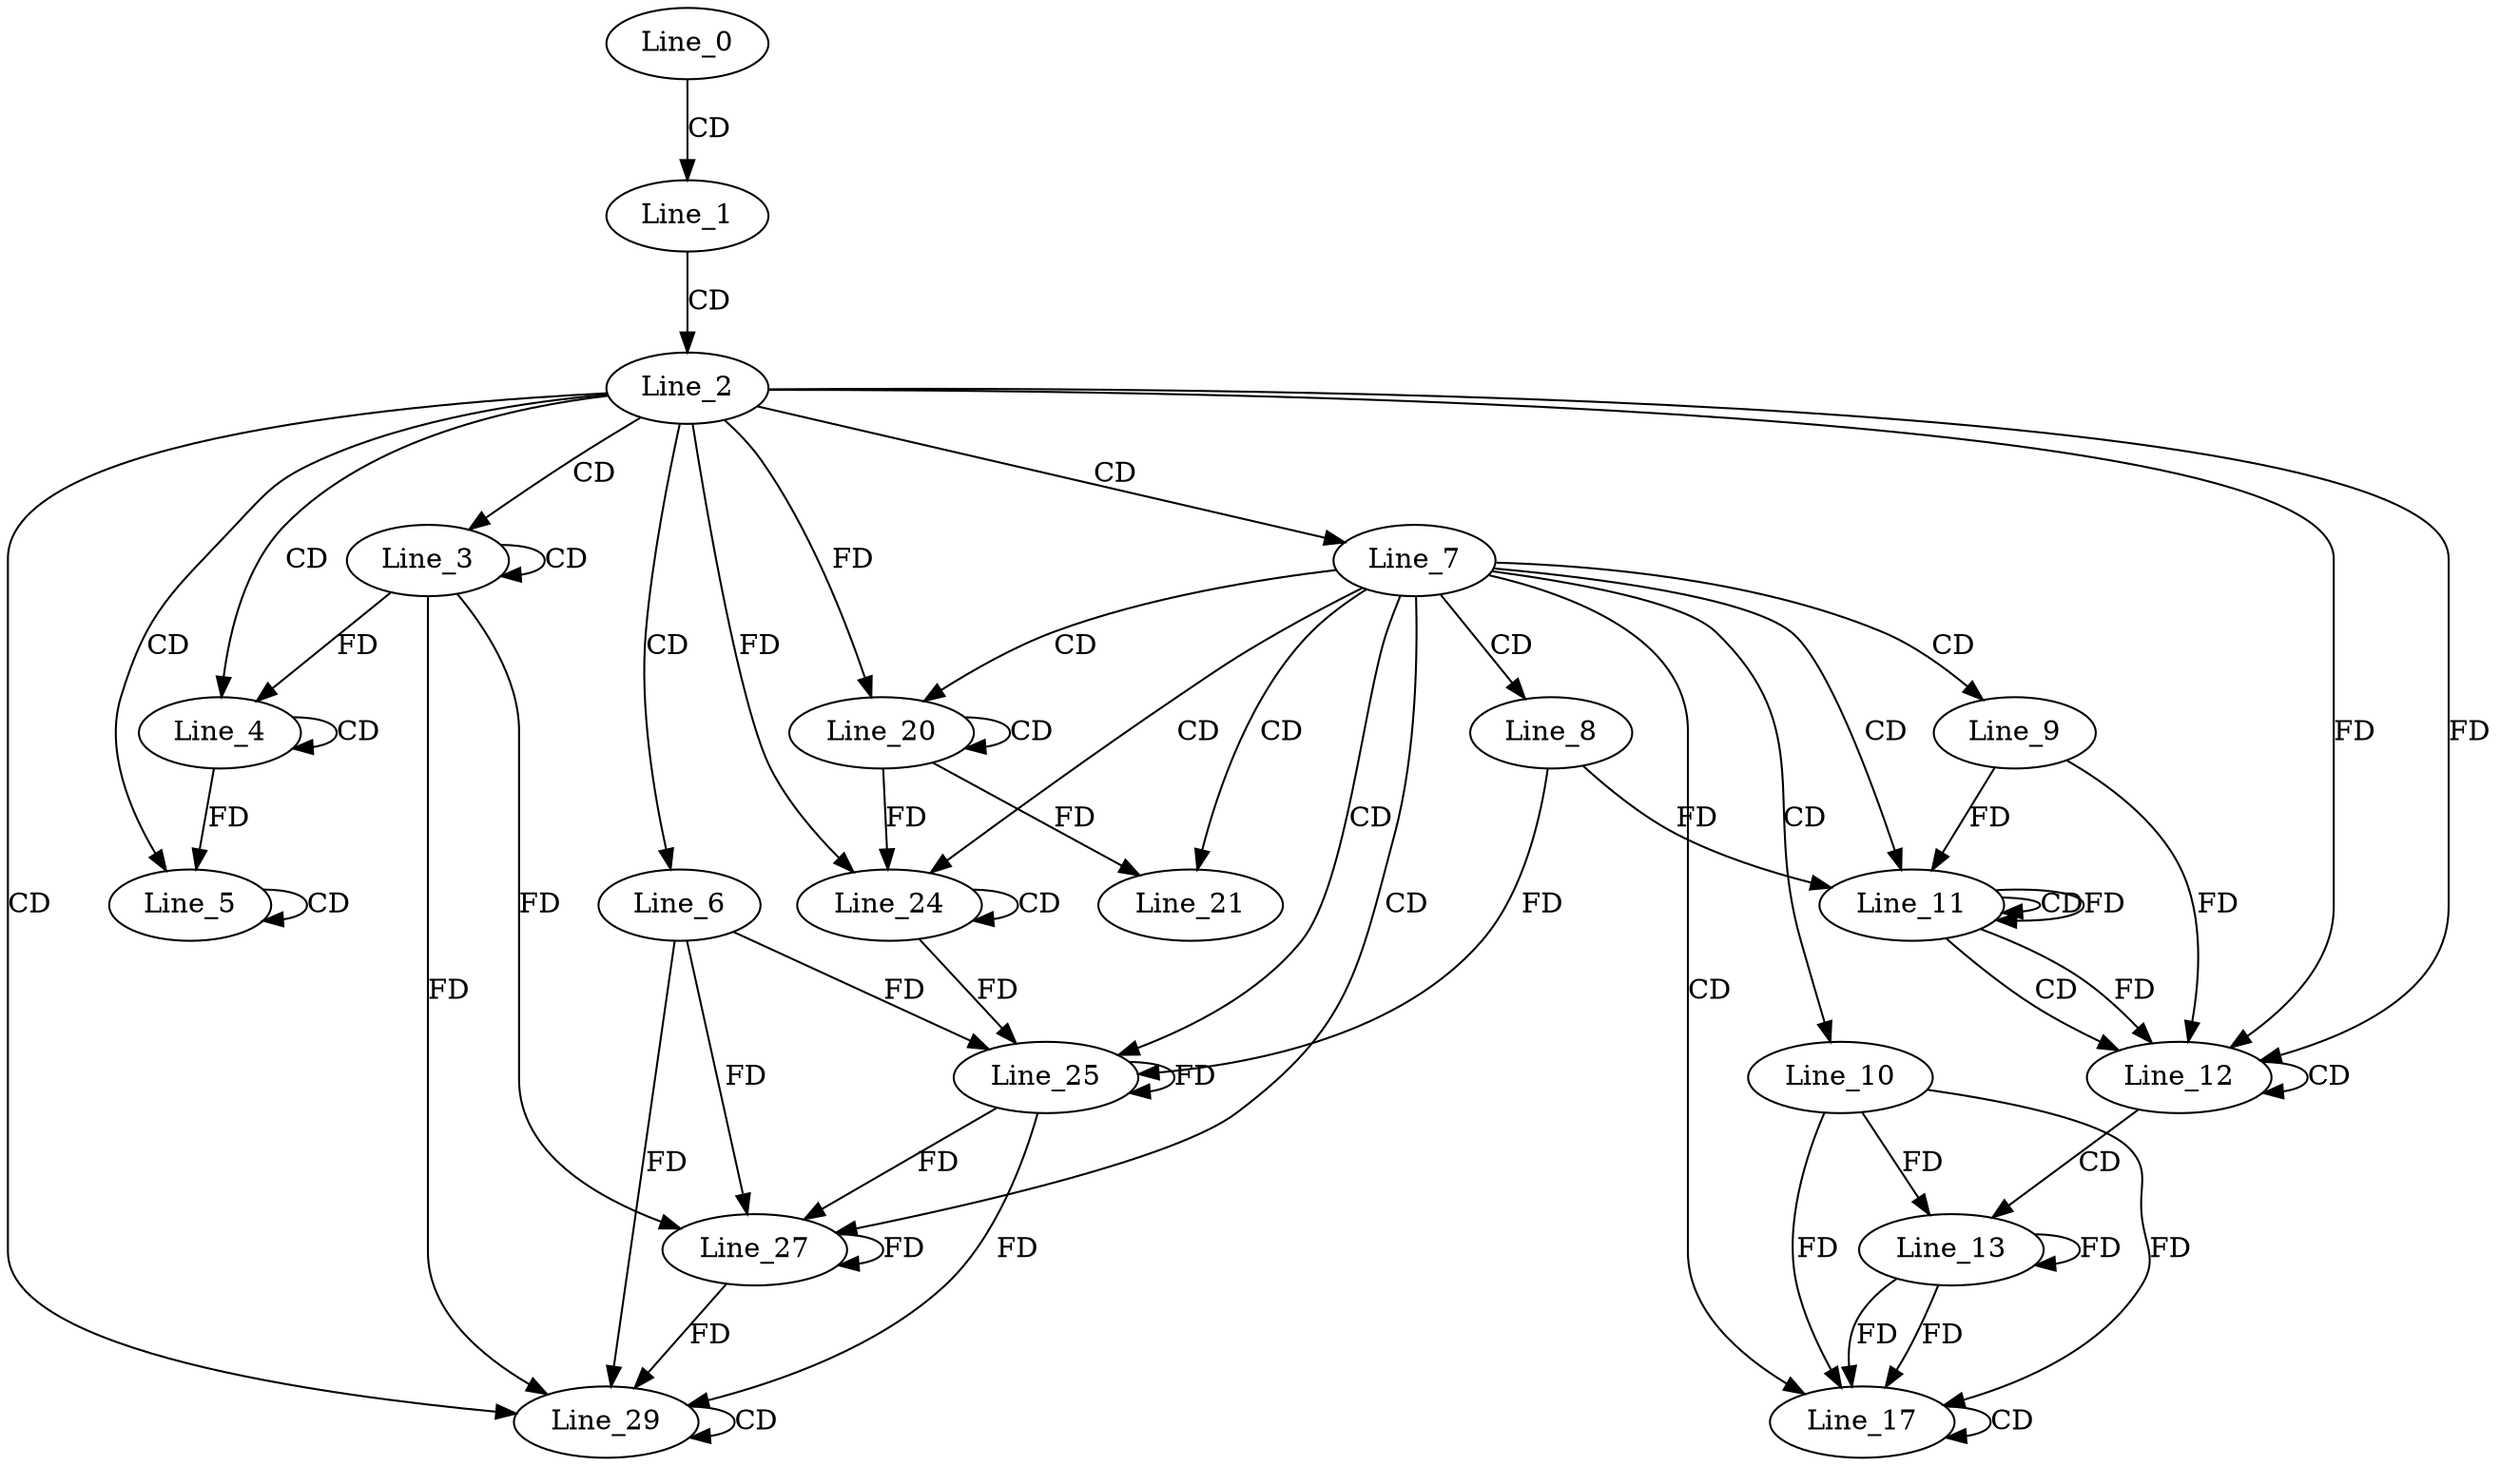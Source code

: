 digraph G {
  Line_0;
  Line_1;
  Line_2;
  Line_3;
  Line_3;
  Line_4;
  Line_4;
  Line_5;
  Line_5;
  Line_6;
  Line_7;
  Line_8;
  Line_9;
  Line_10;
  Line_11;
  Line_11;
  Line_11;
  Line_12;
  Line_12;
  Line_12;
  Line_13;
  Line_17;
  Line_17;
  Line_20;
  Line_20;
  Line_21;
  Line_24;
  Line_24;
  Line_25;
  Line_25;
  Line_27;
  Line_27;
  Line_29;
  Line_29;
  Line_0 -> Line_1 [ label="CD" ];
  Line_1 -> Line_2 [ label="CD" ];
  Line_2 -> Line_3 [ label="CD" ];
  Line_3 -> Line_3 [ label="CD" ];
  Line_2 -> Line_4 [ label="CD" ];
  Line_4 -> Line_4 [ label="CD" ];
  Line_3 -> Line_4 [ label="FD" ];
  Line_2 -> Line_5 [ label="CD" ];
  Line_4 -> Line_5 [ label="FD" ];
  Line_5 -> Line_5 [ label="CD" ];
  Line_2 -> Line_6 [ label="CD" ];
  Line_2 -> Line_7 [ label="CD" ];
  Line_7 -> Line_8 [ label="CD" ];
  Line_7 -> Line_9 [ label="CD" ];
  Line_7 -> Line_10 [ label="CD" ];
  Line_7 -> Line_11 [ label="CD" ];
  Line_11 -> Line_11 [ label="CD" ];
  Line_11 -> Line_11 [ label="FD" ];
  Line_9 -> Line_11 [ label="FD" ];
  Line_8 -> Line_11 [ label="FD" ];
  Line_11 -> Line_12 [ label="CD" ];
  Line_2 -> Line_12 [ label="FD" ];
  Line_12 -> Line_12 [ label="CD" ];
  Line_2 -> Line_12 [ label="FD" ];
  Line_11 -> Line_12 [ label="FD" ];
  Line_9 -> Line_12 [ label="FD" ];
  Line_12 -> Line_13 [ label="CD" ];
  Line_13 -> Line_13 [ label="FD" ];
  Line_10 -> Line_13 [ label="FD" ];
  Line_7 -> Line_17 [ label="CD" ];
  Line_13 -> Line_17 [ label="FD" ];
  Line_10 -> Line_17 [ label="FD" ];
  Line_17 -> Line_17 [ label="CD" ];
  Line_13 -> Line_17 [ label="FD" ];
  Line_10 -> Line_17 [ label="FD" ];
  Line_7 -> Line_20 [ label="CD" ];
  Line_20 -> Line_20 [ label="CD" ];
  Line_2 -> Line_20 [ label="FD" ];
  Line_7 -> Line_21 [ label="CD" ];
  Line_20 -> Line_21 [ label="FD" ];
  Line_7 -> Line_24 [ label="CD" ];
  Line_24 -> Line_24 [ label="CD" ];
  Line_2 -> Line_24 [ label="FD" ];
  Line_20 -> Line_24 [ label="FD" ];
  Line_7 -> Line_25 [ label="CD" ];
  Line_6 -> Line_25 [ label="FD" ];
  Line_25 -> Line_25 [ label="FD" ];
  Line_24 -> Line_25 [ label="FD" ];
  Line_8 -> Line_25 [ label="FD" ];
  Line_7 -> Line_27 [ label="CD" ];
  Line_6 -> Line_27 [ label="FD" ];
  Line_25 -> Line_27 [ label="FD" ];
  Line_27 -> Line_27 [ label="FD" ];
  Line_3 -> Line_27 [ label="FD" ];
  Line_2 -> Line_29 [ label="CD" ];
  Line_29 -> Line_29 [ label="CD" ];
  Line_3 -> Line_29 [ label="FD" ];
  Line_6 -> Line_29 [ label="FD" ];
  Line_25 -> Line_29 [ label="FD" ];
  Line_27 -> Line_29 [ label="FD" ];
}
